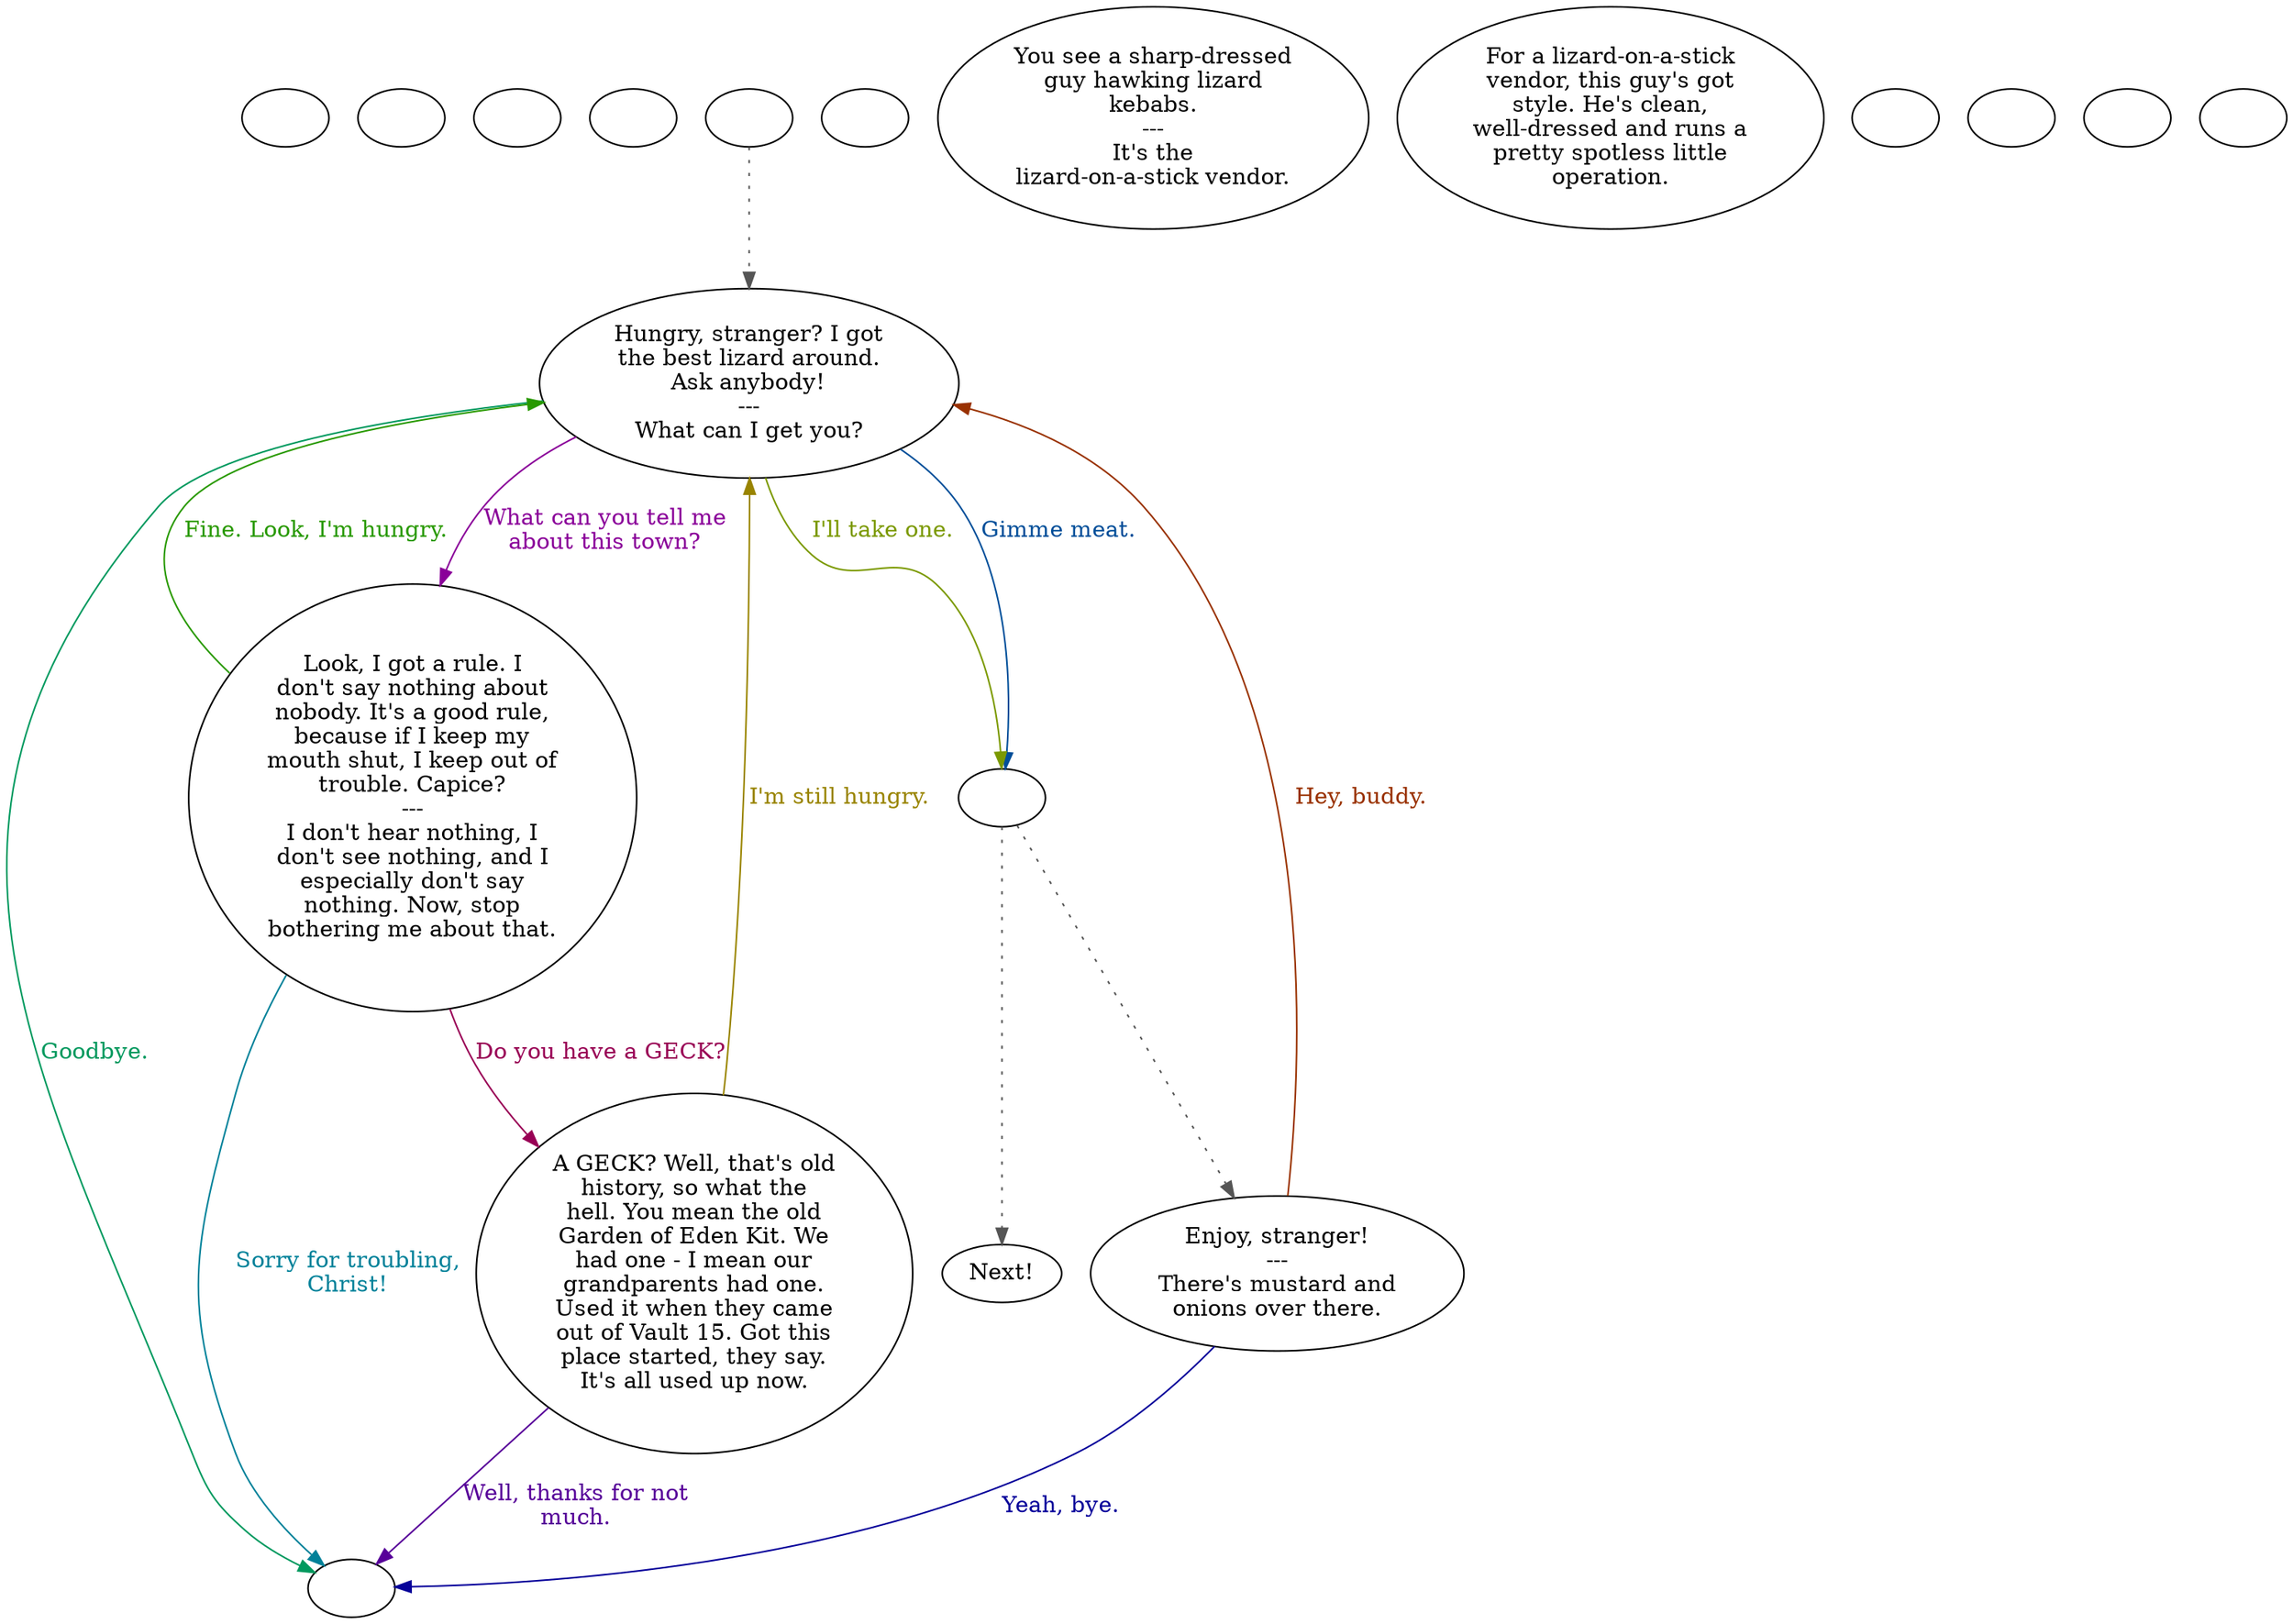 digraph scmikey {
  "checkPartyMembersNearDoor" [style=filled       fillcolor="#FFFFFF"       color="#000000"]
  "checkPartyMembersNearDoor" [label=""]
  "start" [style=filled       fillcolor="#FFFFFF"       color="#000000"]
  "start" [label=""]
  "critter_p_proc" [style=filled       fillcolor="#FFFFFF"       color="#000000"]
  "critter_p_proc" [label=""]
  "pickup_p_proc" [style=filled       fillcolor="#FFFFFF"       color="#000000"]
  "pickup_p_proc" [label=""]
  "talk_p_proc" [style=filled       fillcolor="#FFFFFF"       color="#000000"]
  "talk_p_proc" -> "Node001" [style=dotted color="#555555"]
  "talk_p_proc" [label=""]
  "destroy_p_proc" [style=filled       fillcolor="#FFFFFF"       color="#000000"]
  "destroy_p_proc" [label=""]
  "look_at_p_proc" [style=filled       fillcolor="#FFFFFF"       color="#000000"]
  "look_at_p_proc" [label="You see a sharp-dressed\nguy hawking lizard\nkebabs.\n---\nIt's the\nlizard-on-a-stick vendor."]
  "description_p_proc" [style=filled       fillcolor="#FFFFFF"       color="#000000"]
  "description_p_proc" [label="For a lizard-on-a-stick\nvendor, this guy's got\nstyle. He's clean,\nwell-dressed and runs a\npretty spotless little\noperation."]
  "use_skill_on_p_proc" [style=filled       fillcolor="#FFFFFF"       color="#000000"]
  "use_skill_on_p_proc" [label=""]
  "damage_p_proc" [style=filled       fillcolor="#FFFFFF"       color="#000000"]
  "damage_p_proc" [label=""]
  "map_enter_p_proc" [style=filled       fillcolor="#FFFFFF"       color="#000000"]
  "map_enter_p_proc" [label=""]
  "Node998" [style=filled       fillcolor="#FFFFFF"       color="#000000"]
  "Node998" [label=""]
  "Node999" [style=filled       fillcolor="#FFFFFF"       color="#000000"]
  "Node999" [label=""]
  "Node001" [style=filled       fillcolor="#FFFFFF"       color="#000000"]
  "Node001" [label="Hungry, stranger? I got\nthe best lizard around.\nAsk anybody!\n---\nWhat can I get you?"]
  "Node001" -> "Node0203a" [label="Gimme meat." color="#004E99" fontcolor="#004E99"]
  "Node001" -> "Node0203a" [label="I'll take one." color="#7B9900" fontcolor="#7B9900"]
  "Node001" -> "Node004" [label="What can you tell me\nabout this town?" color="#8A0099" fontcolor="#8A0099"]
  "Node001" -> "Node999" [label="Goodbye." color="#00995E" fontcolor="#00995E"]
  "Node002" [style=filled       fillcolor="#FFFFFF"       color="#000000"]
  "Node002" [label="Enjoy, stranger!\n---\nThere's mustard and\nonions over there."]
  "Node002" -> "Node001" [label="Hey, buddy." color="#993100" fontcolor="#993100"]
  "Node002" -> "Node999" [label="Yeah, bye." color="#050099" fontcolor="#050099"]
  "Node003" [style=filled       fillcolor="#FFFFFF"       color="#000000"]
  "Node003" [label="Next!"]
  "Node004" [style=filled       fillcolor="#FFFFFF"       color="#000000"]
  "Node004" [label="Look, I got a rule. I\ndon't say nothing about\nnobody. It's a good rule,\nbecause if I keep my\nmouth shut, I keep out of\ntrouble. Capice?\n---\nI don't hear nothing, I\ndon't see nothing, and I\nespecially don't say\nnothing. Now, stop\nbothering me about that."]
  "Node004" -> "Node001" [label="Fine. Look, I'm hungry." color="#289900" fontcolor="#289900"]
  "Node004" -> "Node005" [label="Do you have a GECK?" color="#990055" fontcolor="#990055"]
  "Node004" -> "Node999" [label="Sorry for troubling,\nChrist!" color="#008199" fontcolor="#008199"]
  "Node005" [style=filled       fillcolor="#FFFFFF"       color="#000000"]
  "Node005" [label="A GECK? Well, that's old\nhistory, so what the\nhell. You mean the old\nGarden of Eden Kit. We\nhad one - I mean our\ngrandparents had one.\nUsed it when they came\nout of Vault 15. Got this\nplace started, they say.\nIt's all used up now."]
  "Node005" -> "Node001" [label="I'm still hungry." color="#998400" fontcolor="#998400"]
  "Node005" -> "Node999" [label="Well, thanks for not\nmuch." color="#570099" fontcolor="#570099"]
  "Node0203a" [style=filled       fillcolor="#FFFFFF"       color="#000000"]
  "Node0203a" -> "Node003" [style=dotted color="#555555"]
  "Node0203a" -> "Node002" [style=dotted color="#555555"]
  "Node0203a" [label=""]
}